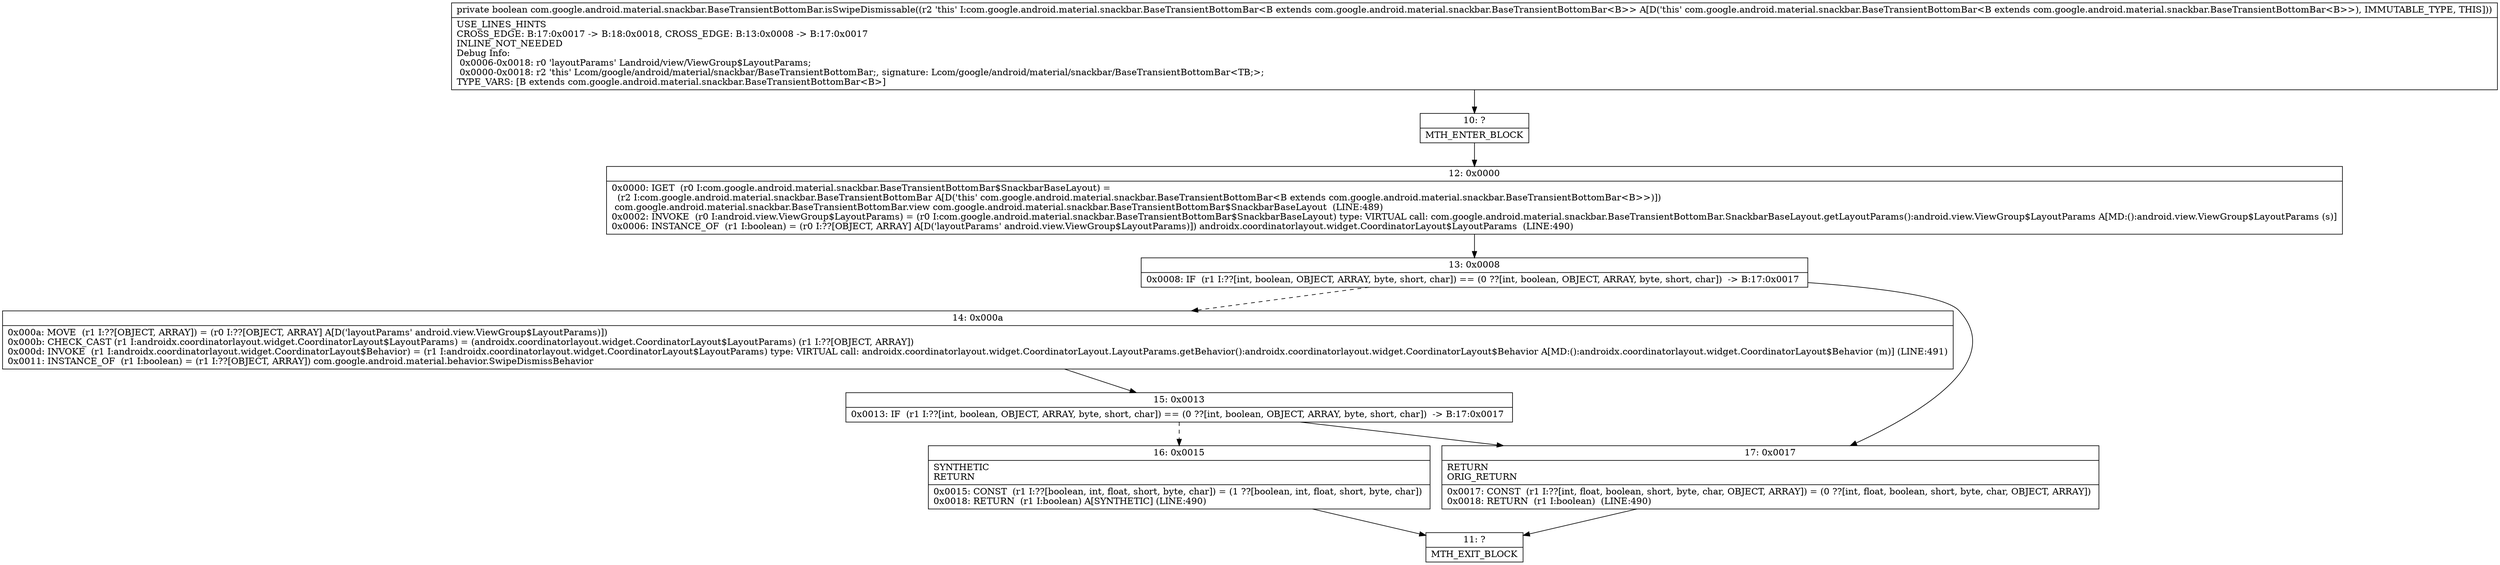 digraph "CFG forcom.google.android.material.snackbar.BaseTransientBottomBar.isSwipeDismissable()Z" {
Node_10 [shape=record,label="{10\:\ ?|MTH_ENTER_BLOCK\l}"];
Node_12 [shape=record,label="{12\:\ 0x0000|0x0000: IGET  (r0 I:com.google.android.material.snackbar.BaseTransientBottomBar$SnackbarBaseLayout) = \l  (r2 I:com.google.android.material.snackbar.BaseTransientBottomBar A[D('this' com.google.android.material.snackbar.BaseTransientBottomBar\<B extends com.google.android.material.snackbar.BaseTransientBottomBar\<B\>\>)])\l com.google.android.material.snackbar.BaseTransientBottomBar.view com.google.android.material.snackbar.BaseTransientBottomBar$SnackbarBaseLayout  (LINE:489)\l0x0002: INVOKE  (r0 I:android.view.ViewGroup$LayoutParams) = (r0 I:com.google.android.material.snackbar.BaseTransientBottomBar$SnackbarBaseLayout) type: VIRTUAL call: com.google.android.material.snackbar.BaseTransientBottomBar.SnackbarBaseLayout.getLayoutParams():android.view.ViewGroup$LayoutParams A[MD:():android.view.ViewGroup$LayoutParams (s)]\l0x0006: INSTANCE_OF  (r1 I:boolean) = (r0 I:??[OBJECT, ARRAY] A[D('layoutParams' android.view.ViewGroup$LayoutParams)]) androidx.coordinatorlayout.widget.CoordinatorLayout$LayoutParams  (LINE:490)\l}"];
Node_13 [shape=record,label="{13\:\ 0x0008|0x0008: IF  (r1 I:??[int, boolean, OBJECT, ARRAY, byte, short, char]) == (0 ??[int, boolean, OBJECT, ARRAY, byte, short, char])  \-\> B:17:0x0017 \l}"];
Node_14 [shape=record,label="{14\:\ 0x000a|0x000a: MOVE  (r1 I:??[OBJECT, ARRAY]) = (r0 I:??[OBJECT, ARRAY] A[D('layoutParams' android.view.ViewGroup$LayoutParams)]) \l0x000b: CHECK_CAST (r1 I:androidx.coordinatorlayout.widget.CoordinatorLayout$LayoutParams) = (androidx.coordinatorlayout.widget.CoordinatorLayout$LayoutParams) (r1 I:??[OBJECT, ARRAY]) \l0x000d: INVOKE  (r1 I:androidx.coordinatorlayout.widget.CoordinatorLayout$Behavior) = (r1 I:androidx.coordinatorlayout.widget.CoordinatorLayout$LayoutParams) type: VIRTUAL call: androidx.coordinatorlayout.widget.CoordinatorLayout.LayoutParams.getBehavior():androidx.coordinatorlayout.widget.CoordinatorLayout$Behavior A[MD:():androidx.coordinatorlayout.widget.CoordinatorLayout$Behavior (m)] (LINE:491)\l0x0011: INSTANCE_OF  (r1 I:boolean) = (r1 I:??[OBJECT, ARRAY]) com.google.android.material.behavior.SwipeDismissBehavior \l}"];
Node_15 [shape=record,label="{15\:\ 0x0013|0x0013: IF  (r1 I:??[int, boolean, OBJECT, ARRAY, byte, short, char]) == (0 ??[int, boolean, OBJECT, ARRAY, byte, short, char])  \-\> B:17:0x0017 \l}"];
Node_16 [shape=record,label="{16\:\ 0x0015|SYNTHETIC\lRETURN\l|0x0015: CONST  (r1 I:??[boolean, int, float, short, byte, char]) = (1 ??[boolean, int, float, short, byte, char]) \l0x0018: RETURN  (r1 I:boolean) A[SYNTHETIC] (LINE:490)\l}"];
Node_11 [shape=record,label="{11\:\ ?|MTH_EXIT_BLOCK\l}"];
Node_17 [shape=record,label="{17\:\ 0x0017|RETURN\lORIG_RETURN\l|0x0017: CONST  (r1 I:??[int, float, boolean, short, byte, char, OBJECT, ARRAY]) = (0 ??[int, float, boolean, short, byte, char, OBJECT, ARRAY]) \l0x0018: RETURN  (r1 I:boolean)  (LINE:490)\l}"];
MethodNode[shape=record,label="{private boolean com.google.android.material.snackbar.BaseTransientBottomBar.isSwipeDismissable((r2 'this' I:com.google.android.material.snackbar.BaseTransientBottomBar\<B extends com.google.android.material.snackbar.BaseTransientBottomBar\<B\>\> A[D('this' com.google.android.material.snackbar.BaseTransientBottomBar\<B extends com.google.android.material.snackbar.BaseTransientBottomBar\<B\>\>), IMMUTABLE_TYPE, THIS]))  | USE_LINES_HINTS\lCROSS_EDGE: B:17:0x0017 \-\> B:18:0x0018, CROSS_EDGE: B:13:0x0008 \-\> B:17:0x0017\lINLINE_NOT_NEEDED\lDebug Info:\l  0x0006\-0x0018: r0 'layoutParams' Landroid\/view\/ViewGroup$LayoutParams;\l  0x0000\-0x0018: r2 'this' Lcom\/google\/android\/material\/snackbar\/BaseTransientBottomBar;, signature: Lcom\/google\/android\/material\/snackbar\/BaseTransientBottomBar\<TB;\>;\lTYPE_VARS: [B extends com.google.android.material.snackbar.BaseTransientBottomBar\<B\>]\l}"];
MethodNode -> Node_10;Node_10 -> Node_12;
Node_12 -> Node_13;
Node_13 -> Node_14[style=dashed];
Node_13 -> Node_17;
Node_14 -> Node_15;
Node_15 -> Node_16[style=dashed];
Node_15 -> Node_17;
Node_16 -> Node_11;
Node_17 -> Node_11;
}

